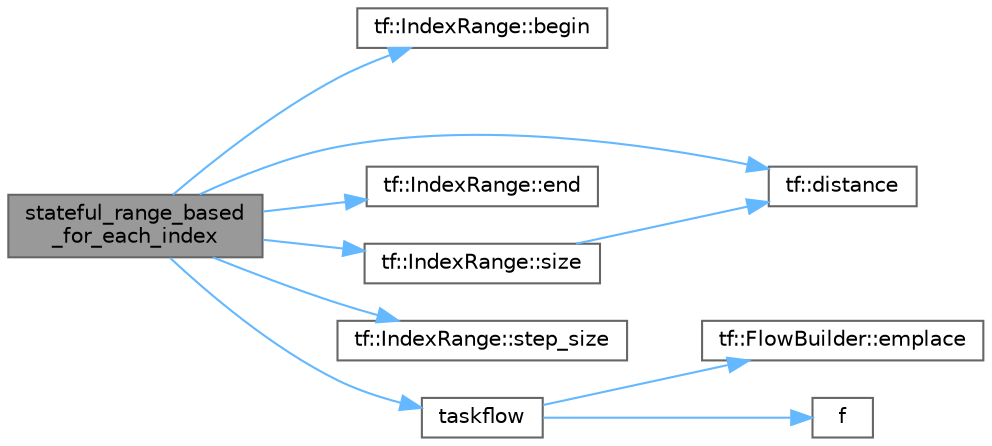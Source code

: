 digraph "stateful_range_based_for_each_index"
{
 // LATEX_PDF_SIZE
  bgcolor="transparent";
  edge [fontname=Helvetica,fontsize=10,labelfontname=Helvetica,labelfontsize=10];
  node [fontname=Helvetica,fontsize=10,shape=box,height=0.2,width=0.4];
  rankdir="LR";
  Node1 [id="Node000001",label="stateful_range_based\l_for_each_index",height=0.2,width=0.4,color="gray40", fillcolor="grey60", style="filled", fontcolor="black",tooltip=" "];
  Node1 -> Node2 [id="edge1_Node000001_Node000002",color="steelblue1",style="solid",tooltip=" "];
  Node2 [id="Node000002",label="tf::IndexRange::begin",height=0.2,width=0.4,color="grey40", fillcolor="white", style="filled",URL="$classtf_1_1_index_range.html#a2b52381358ab392efa257e185a33d4af",tooltip="queries the starting index of the range"];
  Node1 -> Node3 [id="edge2_Node000001_Node000003",color="steelblue1",style="solid",tooltip=" "];
  Node3 [id="Node000003",label="tf::distance",height=0.2,width=0.4,color="grey40", fillcolor="white", style="filled",URL="$namespacetf.html#af00f6babb0818202960cbbf0a83bd8e7",tooltip="calculates the number of iterations in the given index range"];
  Node1 -> Node4 [id="edge3_Node000001_Node000004",color="steelblue1",style="solid",tooltip=" "];
  Node4 [id="Node000004",label="tf::IndexRange::end",height=0.2,width=0.4,color="grey40", fillcolor="white", style="filled",URL="$classtf_1_1_index_range.html#a280096cb4056bc19b86da77d019434e4",tooltip="queries the ending index of the range"];
  Node1 -> Node5 [id="edge4_Node000001_Node000005",color="steelblue1",style="solid",tooltip=" "];
  Node5 [id="Node000005",label="tf::IndexRange::size",height=0.2,width=0.4,color="grey40", fillcolor="white", style="filled",URL="$classtf_1_1_index_range.html#a2146e73c53a5f3dde2cda3c659b8b064",tooltip="queries the number of elements in the range"];
  Node5 -> Node3 [id="edge5_Node000005_Node000003",color="steelblue1",style="solid",tooltip=" "];
  Node1 -> Node6 [id="edge6_Node000001_Node000006",color="steelblue1",style="solid",tooltip=" "];
  Node6 [id="Node000006",label="tf::IndexRange::step_size",height=0.2,width=0.4,color="grey40", fillcolor="white", style="filled",URL="$classtf_1_1_index_range.html#aafd4f2d04614e550649cd9b7912e0bf1",tooltip="queries the step size of the range"];
  Node1 -> Node7 [id="edge7_Node000001_Node000007",color="steelblue1",style="solid",tooltip=" "];
  Node7 [id="Node000007",label="taskflow",height=0.2,width=0.4,color="grey40", fillcolor="white", style="filled",URL="$sandbox_2jacobi_2taskflow_8cpp.html#a47af48e377b7c0ac855c12acd5b69b1e",tooltip=" "];
  Node7 -> Node8 [id="edge8_Node000007_Node000008",color="steelblue1",style="solid",tooltip=" "];
  Node8 [id="Node000008",label="tf::FlowBuilder::emplace",height=0.2,width=0.4,color="grey40", fillcolor="white", style="filled",URL="$classtf_1_1_flow_builder.html#a60d7a666cab71ecfa3010b2efb0d6b57",tooltip="creates a static task"];
  Node7 -> Node9 [id="edge9_Node000007_Node000009",color="steelblue1",style="solid",tooltip=" "];
  Node9 [id="Node000009",label="f",height=0.2,width=0.4,color="grey40", fillcolor="white", style="filled",URL="$cxx11__tensor__map_8cpp.html#a7f507fea02198f6cb81c86640c7b1a4e",tooltip=" "];
}
